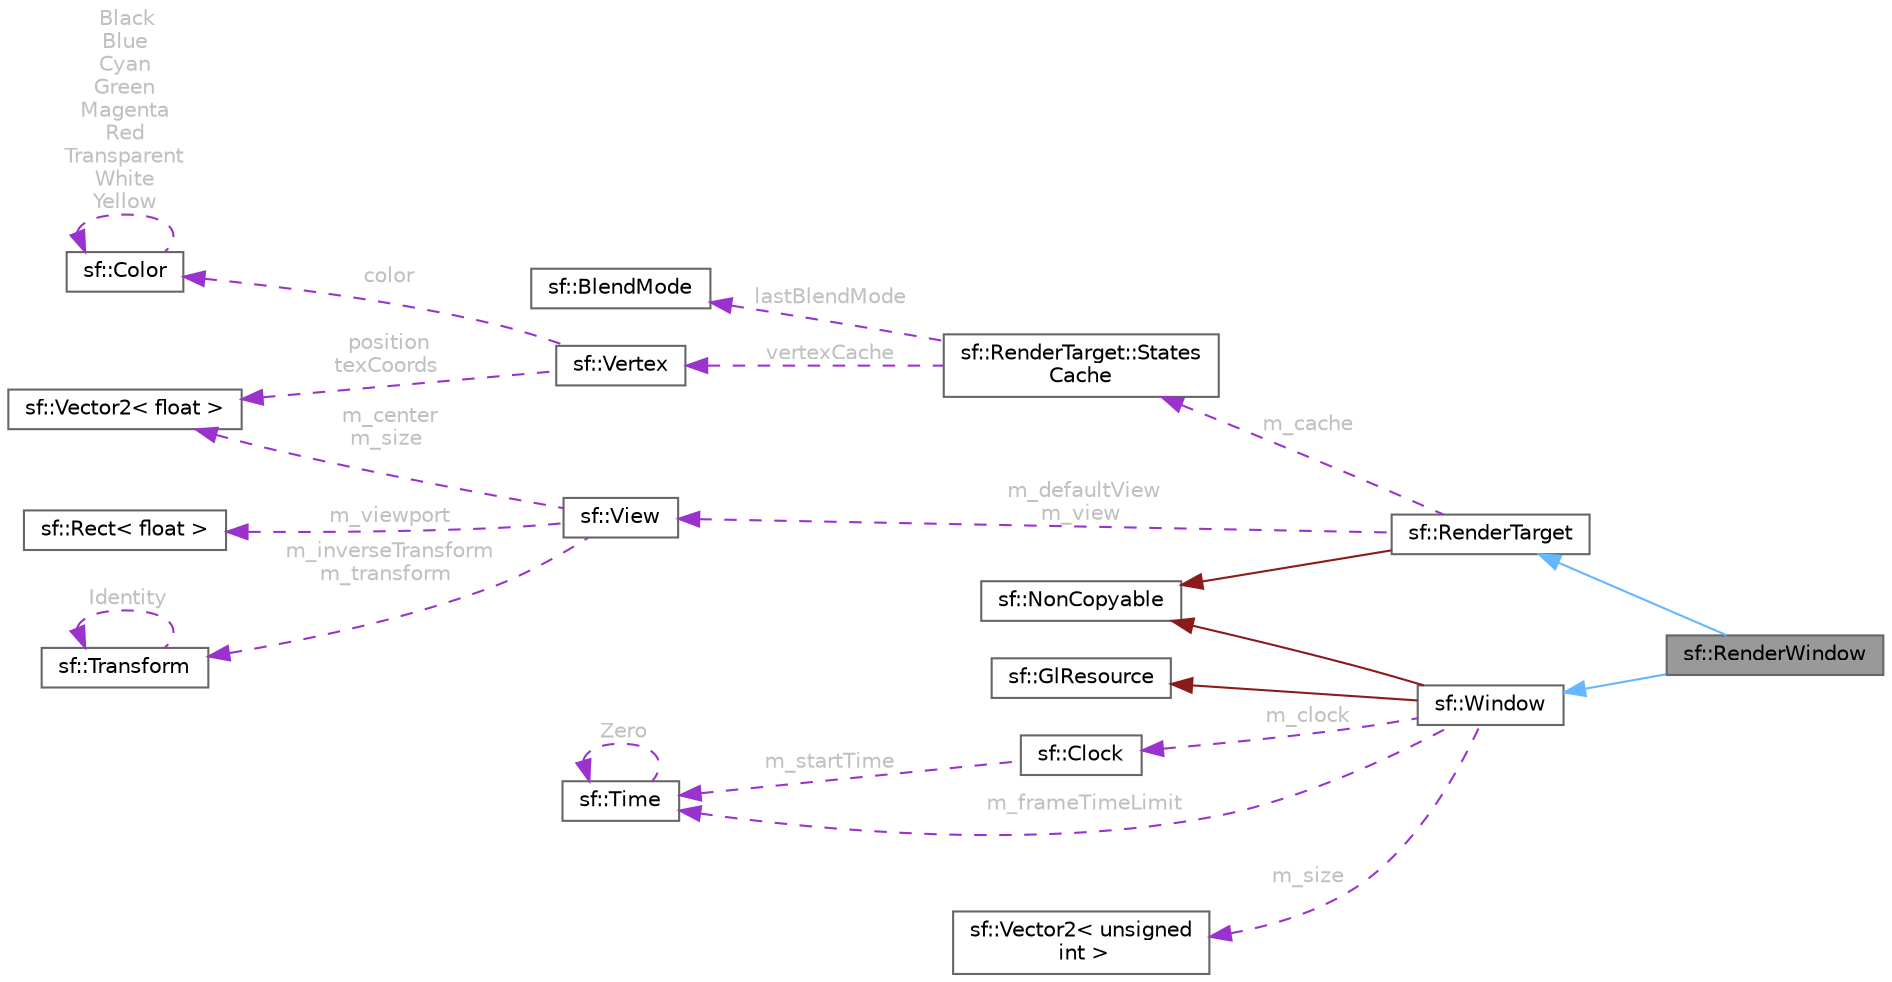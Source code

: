 digraph "sf::RenderWindow"
{
 // INTERACTIVE_SVG=YES
 // LATEX_PDF_SIZE
  bgcolor="transparent";
  edge [fontname=Helvetica,fontsize=10,labelfontname=Helvetica,labelfontsize=10];
  node [fontname=Helvetica,fontsize=10,shape=box,height=0.2,width=0.4];
  rankdir="LR";
  Node1 [id="Node000001",label="sf::RenderWindow",height=0.2,width=0.4,color="gray40", fillcolor="grey60", style="filled", fontcolor="black",tooltip="Window that can serve as a target for 2D drawing."];
  Node2 -> Node1 [id="edge1_Node000001_Node000002",dir="back",color="steelblue1",style="solid",tooltip=" "];
  Node2 [id="Node000002",label="sf::Window",height=0.2,width=0.4,color="gray40", fillcolor="white", style="filled",URL="$a02069.html",tooltip="Window that serves as a target for OpenGL rendering."];
  Node3 -> Node2 [id="edge2_Node000002_Node000003",dir="back",color="firebrick4",style="solid",tooltip=" "];
  Node3 [id="Node000003",label="sf::GlResource",height=0.2,width=0.4,color="gray40", fillcolor="white", style="filled",URL="$a02033.html",tooltip="Base class for classes that require an OpenGL context."];
  Node4 -> Node2 [id="edge3_Node000002_Node000004",dir="back",color="firebrick4",style="solid",tooltip=" "];
  Node4 [id="Node000004",label="sf::NonCopyable",height=0.2,width=0.4,color="gray40", fillcolor="white", style="filled",URL="$a01897.html",tooltip="Utility class that makes any derived class non-copyable."];
  Node5 -> Node2 [id="edge4_Node000002_Node000005",dir="back",color="darkorchid3",style="dashed",tooltip=" ",label=" m_clock",fontcolor="grey" ];
  Node5 [id="Node000005",label="sf::Clock",height=0.2,width=0.4,color="gray40", fillcolor="white", style="filled",URL="$a01873.html",tooltip="Utility class that measures the elapsed time."];
  Node6 -> Node5 [id="edge5_Node000005_Node000006",dir="back",color="darkorchid3",style="dashed",tooltip=" ",label=" m_startTime",fontcolor="grey" ];
  Node6 [id="Node000006",label="sf::Time",height=0.2,width=0.4,color="gray40", fillcolor="white", style="filled",URL="$a01933.html",tooltip="Represents a time value."];
  Node6 -> Node6 [id="edge6_Node000006_Node000006",dir="back",color="darkorchid3",style="dashed",tooltip=" ",label=" Zero",fontcolor="grey" ];
  Node6 -> Node2 [id="edge7_Node000002_Node000006",dir="back",color="darkorchid3",style="dashed",tooltip=" ",label=" m_frameTimeLimit",fontcolor="grey" ];
  Node7 -> Node2 [id="edge8_Node000002_Node000007",dir="back",color="darkorchid3",style="dashed",tooltip=" ",label=" m_size",fontcolor="grey" ];
  Node7 [id="Node000007",label="sf::Vector2\< unsigned\l int \>",height=0.2,width=0.4,color="gray40", fillcolor="white", style="filled",URL="$a01953.html",tooltip=" "];
  Node8 -> Node1 [id="edge9_Node000001_Node000008",dir="back",color="steelblue1",style="solid",tooltip=" "];
  Node8 [id="Node000008",label="sf::RenderTarget",height=0.2,width=0.4,color="gray40", fillcolor="white", style="filled",URL="$a01749.html",tooltip="Base class for all render targets (window, texture, ...)"];
  Node4 -> Node8 [id="edge10_Node000008_Node000004",dir="back",color="firebrick4",style="solid",tooltip=" "];
  Node9 -> Node8 [id="edge11_Node000008_Node000009",dir="back",color="darkorchid3",style="dashed",tooltip=" ",label=" m_defaultView\nm_view",fontcolor="grey" ];
  Node9 [id="Node000009",label="sf::View",height=0.2,width=0.4,color="gray40", fillcolor="white", style="filled",URL="$a01809.html",tooltip="2D camera that defines what region is shown on screen"];
  Node10 -> Node9 [id="edge12_Node000009_Node000010",dir="back",color="darkorchid3",style="dashed",tooltip=" ",label=" m_center\nm_size",fontcolor="grey" ];
  Node10 [id="Node000010",label="sf::Vector2\< float \>",height=0.2,width=0.4,color="gray40", fillcolor="white", style="filled",URL="$a01953.html",tooltip=" "];
  Node11 -> Node9 [id="edge13_Node000009_Node000011",dir="back",color="darkorchid3",style="dashed",tooltip=" ",label=" m_viewport",fontcolor="grey" ];
  Node11 [id="Node000011",label="sf::Rect\< float \>",height=0.2,width=0.4,color="gray40", fillcolor="white", style="filled",URL="$a01737.html",tooltip=" "];
  Node12 -> Node9 [id="edge14_Node000009_Node000012",dir="back",color="darkorchid3",style="dashed",tooltip=" ",label=" m_inverseTransform\nm_transform",fontcolor="grey" ];
  Node12 [id="Node000012",label="sf::Transform",height=0.2,width=0.4,color="gray40", fillcolor="white", style="filled",URL="$a01789.html",tooltip="Define a 3x3 transform matrix."];
  Node12 -> Node12 [id="edge15_Node000012_Node000012",dir="back",color="darkorchid3",style="dashed",tooltip=" ",label=" Identity",fontcolor="grey" ];
  Node13 -> Node8 [id="edge16_Node000008_Node000013",dir="back",color="darkorchid3",style="dashed",tooltip=" ",label=" m_cache",fontcolor="grey" ];
  Node13 [id="Node000013",label="sf::RenderTarget::States\lCache",height=0.2,width=0.4,color="gray40", fillcolor="white", style="filled",URL="$a01753.html",tooltip="Render states cache."];
  Node14 -> Node13 [id="edge17_Node000013_Node000014",dir="back",color="darkorchid3",style="dashed",tooltip=" ",label=" lastBlendMode",fontcolor="grey" ];
  Node14 [id="Node000014",label="sf::BlendMode",height=0.2,width=0.4,color="gray40", fillcolor="white", style="filled",URL="$a01677.html",tooltip="Blending modes for drawing."];
  Node15 -> Node13 [id="edge18_Node000013_Node000015",dir="back",color="darkorchid3",style="dashed",tooltip=" ",label=" vertexCache",fontcolor="grey" ];
  Node15 [id="Node000015",label="sf::Vertex",height=0.2,width=0.4,color="gray40", fillcolor="white", style="filled",URL="$a01797.html",tooltip="Define a point with color and texture coordinates."];
  Node10 -> Node15 [id="edge19_Node000015_Node000010",dir="back",color="darkorchid3",style="dashed",tooltip=" ",label=" position\ntexCoords",fontcolor="grey" ];
  Node16 -> Node15 [id="edge20_Node000015_Node000016",dir="back",color="darkorchid3",style="dashed",tooltip=" ",label=" color",fontcolor="grey" ];
  Node16 [id="Node000016",label="sf::Color",height=0.2,width=0.4,color="gray40", fillcolor="white", style="filled",URL="$a01685.html",tooltip="Utility class for manipulating RGBA colors."];
  Node16 -> Node16 [id="edge21_Node000016_Node000016",dir="back",color="darkorchid3",style="dashed",tooltip=" ",label=" Black\nBlue\nCyan\nGreen\nMagenta\nRed\nTransparent\nWhite\nYellow",fontcolor="grey" ];
}
